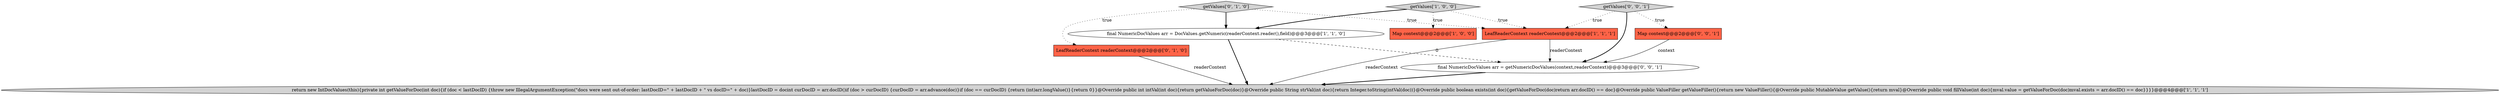 digraph {
8 [style = filled, label = "Map context@@@2@@@['0', '0', '1']", fillcolor = tomato, shape = box image = "AAA0AAABBB3BBB"];
6 [style = filled, label = "getValues['0', '1', '0']", fillcolor = lightgray, shape = diamond image = "AAA0AAABBB2BBB"];
1 [style = filled, label = "return new IntDocValues(this){private int getValueForDoc(int doc){if (doc < lastDocID) {throw new IllegalArgumentException(\"docs were sent out-of-order: lastDocID=\" + lastDocID + \" vs docID=\" + doc)}lastDocID = docint curDocID = arr.docID()if (doc > curDocID) {curDocID = arr.advance(doc)}if (doc == curDocID) {return (int)arr.longValue()}{return 0}}@Override public int intVal(int doc){return getValueForDoc(doc)}@Override public String strVal(int doc){return Integer.toString(intVal(doc))}@Override public boolean exists(int doc){getValueForDoc(doc)return arr.docID() == doc}@Override public ValueFiller getValueFiller(){return new ValueFiller(){@Override public MutableValue getValue(){return mval}@Override public void fillValue(int doc){mval.value = getValueForDoc(doc)mval.exists = arr.docID() == doc}}}}@@@4@@@['1', '1', '1']", fillcolor = lightgray, shape = ellipse image = "AAA0AAABBB1BBB"];
9 [style = filled, label = "final NumericDocValues arr = getNumericDocValues(context,readerContext)@@@3@@@['0', '0', '1']", fillcolor = white, shape = ellipse image = "AAA0AAABBB3BBB"];
3 [style = filled, label = "final NumericDocValues arr = DocValues.getNumeric(readerContext.reader(),field)@@@3@@@['1', '1', '0']", fillcolor = white, shape = ellipse image = "AAA0AAABBB1BBB"];
0 [style = filled, label = "Map context@@@2@@@['1', '0', '0']", fillcolor = tomato, shape = box image = "AAA0AAABBB1BBB"];
7 [style = filled, label = "getValues['0', '0', '1']", fillcolor = lightgray, shape = diamond image = "AAA0AAABBB3BBB"];
5 [style = filled, label = "LeafReaderContext readerContext@@@2@@@['0', '1', '0']", fillcolor = tomato, shape = box image = "AAA0AAABBB2BBB"];
2 [style = filled, label = "LeafReaderContext readerContext@@@2@@@['1', '1', '1']", fillcolor = tomato, shape = box image = "AAA0AAABBB1BBB"];
4 [style = filled, label = "getValues['1', '0', '0']", fillcolor = lightgray, shape = diamond image = "AAA0AAABBB1BBB"];
5->1 [style = solid, label="readerContext"];
7->9 [style = bold, label=""];
7->2 [style = dotted, label="true"];
6->5 [style = dotted, label="true"];
2->9 [style = solid, label="readerContext"];
6->2 [style = dotted, label="true"];
2->1 [style = solid, label="readerContext"];
9->1 [style = bold, label=""];
4->3 [style = bold, label=""];
4->0 [style = dotted, label="true"];
6->3 [style = bold, label=""];
3->9 [style = dashed, label="0"];
3->1 [style = bold, label=""];
8->9 [style = solid, label="context"];
4->2 [style = dotted, label="true"];
7->8 [style = dotted, label="true"];
}
